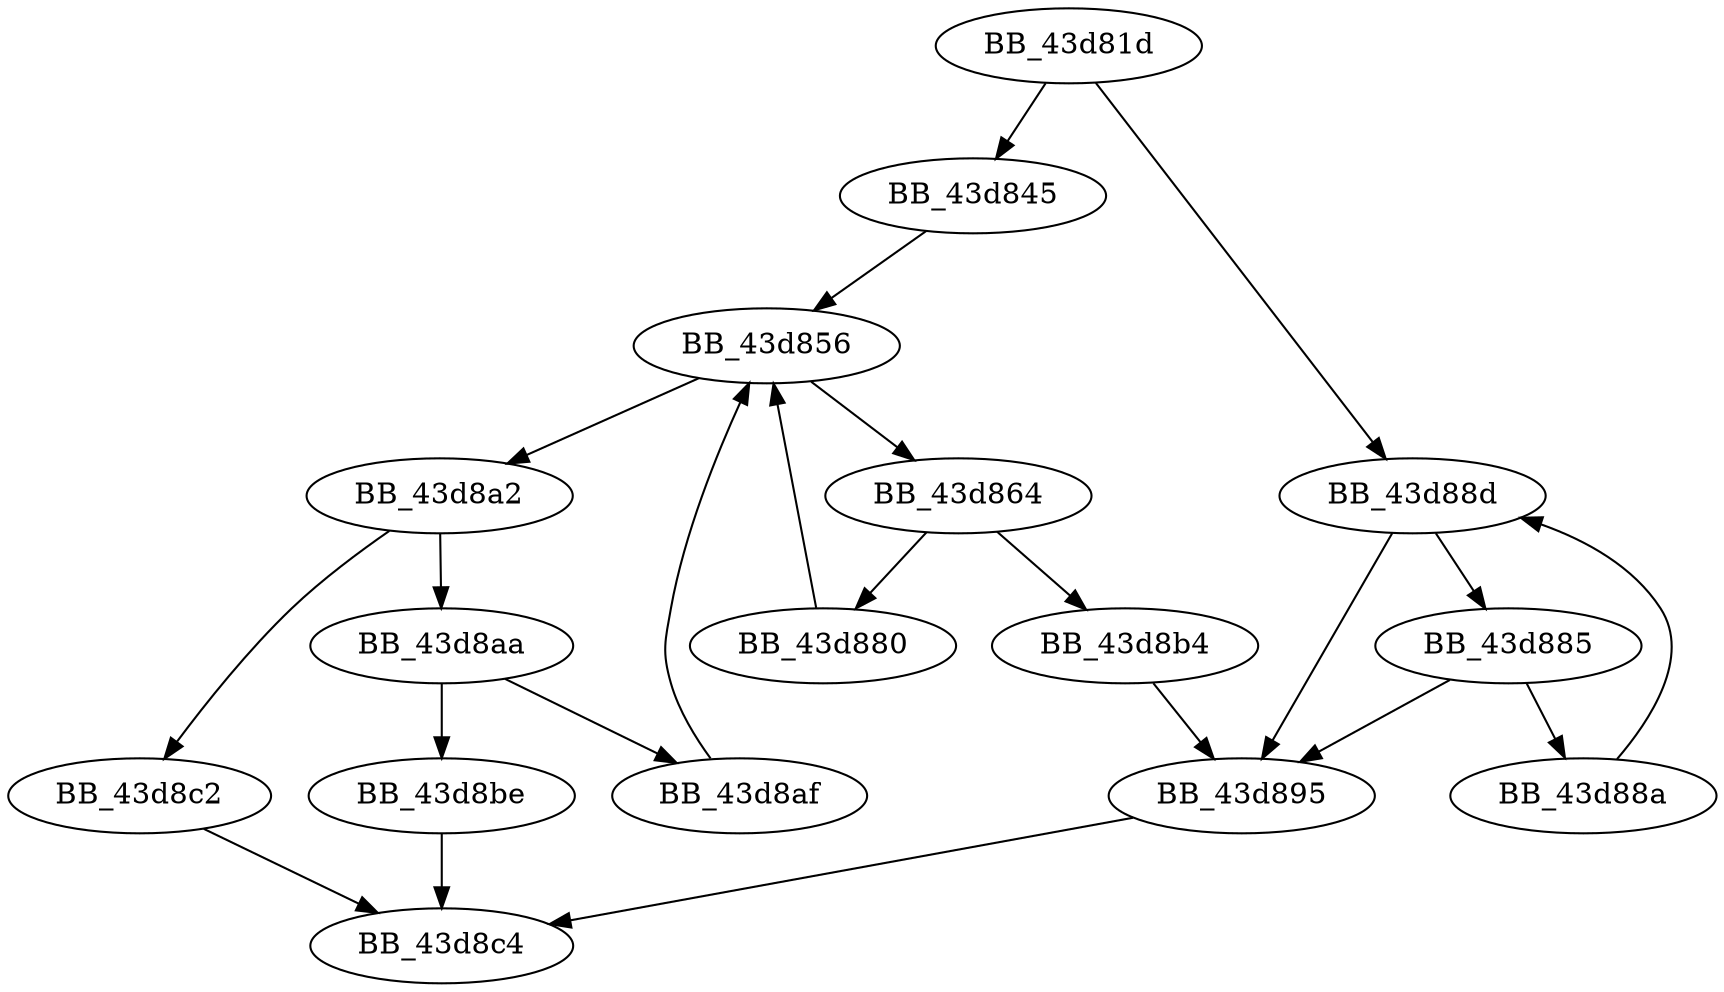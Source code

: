 DiGraph _wcschr{
BB_43d81d->BB_43d845
BB_43d81d->BB_43d88d
BB_43d845->BB_43d856
BB_43d856->BB_43d864
BB_43d856->BB_43d8a2
BB_43d864->BB_43d880
BB_43d864->BB_43d8b4
BB_43d880->BB_43d856
BB_43d885->BB_43d88a
BB_43d885->BB_43d895
BB_43d88a->BB_43d88d
BB_43d88d->BB_43d885
BB_43d88d->BB_43d895
BB_43d895->BB_43d8c4
BB_43d8a2->BB_43d8aa
BB_43d8a2->BB_43d8c2
BB_43d8aa->BB_43d8af
BB_43d8aa->BB_43d8be
BB_43d8af->BB_43d856
BB_43d8b4->BB_43d895
BB_43d8be->BB_43d8c4
BB_43d8c2->BB_43d8c4
}
